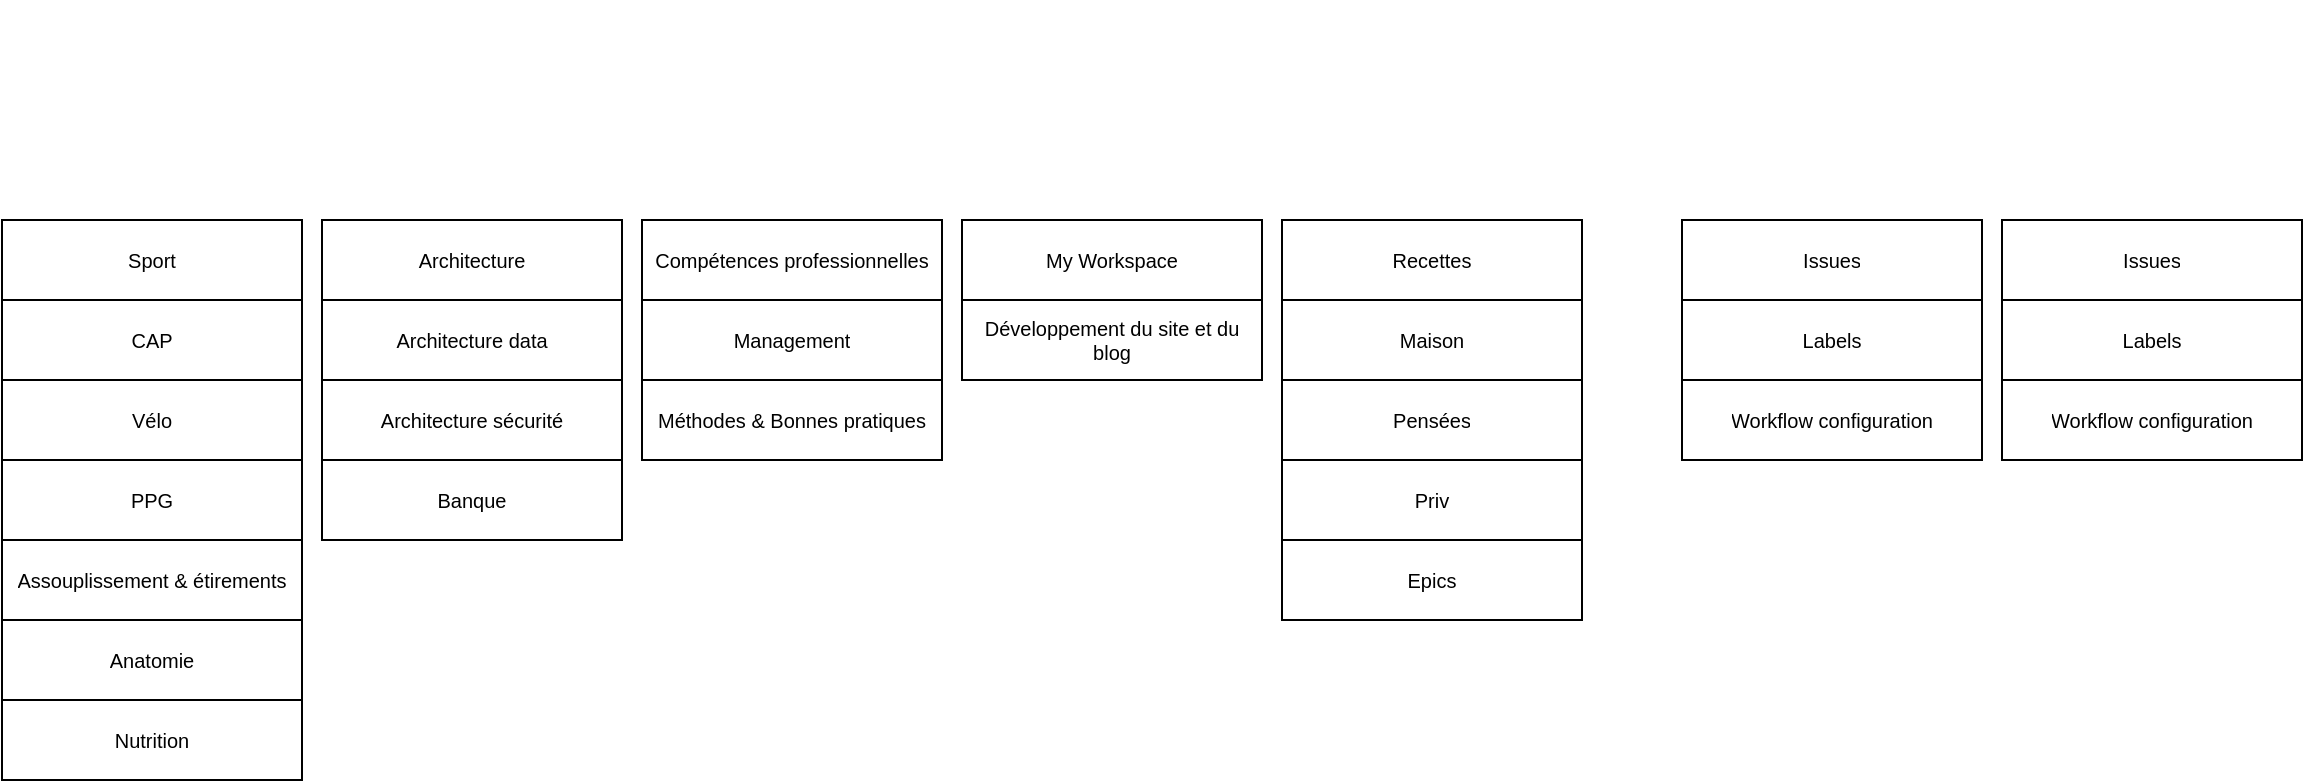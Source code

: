 <mxfile version="13.7.9" type="device"><diagram id="PSGBPLNP3vqcPFXVVVa6" name="Page-1"><mxGraphModel dx="725" dy="546" grid="1" gridSize="10" guides="0" tooltips="1" connect="1" arrows="1" fold="1" page="1" pageScale="1" pageWidth="1169" pageHeight="827" math="0" shadow="0"><root><mxCell id="0"/><mxCell id="1" parent="0"/><mxCell id="UVWAx00YONSHc_Kubo9x-37" value="" style="shape=image;verticalLabelPosition=bottom;labelBackgroundColor=#ffffff;verticalAlign=top;aspect=fixed;imageAspect=0;image=https://www.bicycleretailer.com/sites/default/files/images/article/ESX_34_Short_ENVE_1.jpg;" vertex="1" parent="1"><mxGeometry x="14" y="224" width="14.02" height="10" as="geometry"/></mxCell><mxCell id="UVWAx00YONSHc_Kubo9x-57" value="" style="shape=image;verticalLabelPosition=bottom;labelBackgroundColor=#ffffff;verticalAlign=top;aspect=fixed;imageAspect=0;image=http://www.pixelstalk.net/wp-content/uploads/2016/07/Running-Wallpaper.jpg;" vertex="1" parent="1"><mxGeometry x="20" y="186.85" width="41.23" height="23.15" as="geometry"/></mxCell><UserObject label="" link="https://github.com/orgs/TheFeloDevTeam/projects?query=is%3Aopen+sort%3Aname-asc" id="UVWAx00YONSHc_Kubo9x-58"><mxCell style="shape=image;verticalLabelPosition=bottom;labelBackgroundColor=#ffffff;verticalAlign=top;aspect=fixed;imageAspect=0;image=https://miro.medium.com/max/12000/1*BK9EPE5SkaC9Nt3P-qsXjw.jpeg;" vertex="1" parent="1"><mxGeometry x="370" y="73.37" width="70" height="46.79" as="geometry"/></mxCell></UserObject><UserObject label="" link="https://github.com/TheFeloDevTeam" Description="The Team" id="UVWAx00YONSHc_Kubo9x-60"><mxCell style="shape=image;verticalLabelPosition=bottom;labelBackgroundColor=#ffffff;verticalAlign=top;aspect=fixed;imageAspect=0;image=https://assets.entrepreneur.com/content/3x2/2000/20151215195453-business-leader-group-front-leadership-team-professionals-businesspeople.jpeg;" vertex="1" parent="1"><mxGeometry x="60" y="30" width="59.94" height="40" as="geometry"/></mxCell></UserObject><UserObject label="" link="https://thefelodevteam.github.io/FeloFamilySite/" id="UVWAx00YONSHc_Kubo9x-61"><mxCell style="shape=image;verticalLabelPosition=bottom;labelBackgroundColor=#ffffff;verticalAlign=top;aspect=fixed;imageAspect=0;image=http://www.prophethacker.com/wp-content/uploads/2015/05/Website-Image-trans-cut.jpg;" vertex="1" parent="1"><mxGeometry x="880" y="71.55" width="85.35" height="48.61" as="geometry"/></mxCell></UserObject><UserObject label="" link="https://thefelodevteam.github.io/TheBlogOfFeloFamily/" id="UVWAx00YONSHc_Kubo9x-62"><mxCell style="shape=image;verticalLabelPosition=bottom;labelBackgroundColor=#ffffff;verticalAlign=top;aspect=fixed;imageAspect=0;image=https://www.teachertoolkit.co.uk/wp-content/uploads/2016/08/shutterstock_93782158.jpg;" vertex="1" parent="1"><mxGeometry x="1060" y="68.01" width="60" height="52.15" as="geometry"/></mxCell></UserObject><mxCell id="UVWAx00YONSHc_Kubo9x-74" value="" style="shape=table;html=1;whiteSpace=wrap;startSize=0;container=1;collapsible=0;childLayout=tableLayout;fontSize=10;spacing=4;" vertex="1" parent="1"><mxGeometry x="1010" y="140" width="150" height="120" as="geometry"/></mxCell><mxCell id="UVWAx00YONSHc_Kubo9x-79" style="shape=partialRectangle;html=1;whiteSpace=wrap;collapsible=0;dropTarget=0;pointerEvents=0;fillColor=none;top=0;left=0;bottom=0;right=0;points=[[0,0.5],[1,0.5]];portConstraint=eastwest;fontSize=10;" vertex="1" parent="UVWAx00YONSHc_Kubo9x-74"><mxGeometry width="150" height="40" as="geometry"/></mxCell><UserObject label="Issues" link="https://github.com/TheFeloDevTeam/TheBlogOfFeloFamily/issues" id="UVWAx00YONSHc_Kubo9x-80"><mxCell style="shape=partialRectangle;html=1;whiteSpace=wrap;connectable=0;fillColor=none;top=0;left=0;bottom=0;right=0;overflow=hidden;fontSize=10;" vertex="1" parent="UVWAx00YONSHc_Kubo9x-79"><mxGeometry width="150" height="40" as="geometry"/></mxCell></UserObject><mxCell id="UVWAx00YONSHc_Kubo9x-75" value="" style="shape=partialRectangle;html=1;whiteSpace=wrap;collapsible=0;dropTarget=0;pointerEvents=0;fillColor=none;top=0;left=0;bottom=0;right=0;points=[[0,0.5],[1,0.5]];portConstraint=eastwest;fontSize=10;" vertex="1" parent="UVWAx00YONSHc_Kubo9x-74"><mxGeometry y="40" width="150" height="40" as="geometry"/></mxCell><UserObject label="Labels" link="https://github.com/TheFeloDevTeam/TheBlogOfFeloFamily/labels" id="UVWAx00YONSHc_Kubo9x-76"><mxCell style="shape=partialRectangle;html=1;whiteSpace=wrap;connectable=0;fillColor=none;top=0;left=0;bottom=0;right=0;overflow=hidden;fontSize=10;" vertex="1" parent="UVWAx00YONSHc_Kubo9x-75"><mxGeometry width="150" height="40" as="geometry"/></mxCell></UserObject><mxCell id="UVWAx00YONSHc_Kubo9x-77" style="shape=partialRectangle;html=1;whiteSpace=wrap;collapsible=0;dropTarget=0;pointerEvents=0;fillColor=none;top=0;left=0;bottom=0;right=0;points=[[0,0.5],[1,0.5]];portConstraint=eastwest;fontSize=10;" vertex="1" parent="UVWAx00YONSHc_Kubo9x-74"><mxGeometry y="80" width="150" height="40" as="geometry"/></mxCell><UserObject label="Workflow configuration" link="https://github.com/TheFeloDevTeam/TheBlogOfFeloFamily/tree/master/.github/workflows" id="UVWAx00YONSHc_Kubo9x-78"><mxCell style="shape=partialRectangle;html=1;whiteSpace=wrap;connectable=0;fillColor=none;top=0;left=0;bottom=0;right=0;overflow=hidden;fontSize=10;" vertex="1" parent="UVWAx00YONSHc_Kubo9x-77"><mxGeometry width="150" height="40" as="geometry"/></mxCell></UserObject><mxCell id="UVWAx00YONSHc_Kubo9x-39" value="" style="shape=table;html=1;whiteSpace=wrap;startSize=0;container=1;collapsible=0;childLayout=tableLayout;fontSize=10;spacing=4;" vertex="1" parent="1"><mxGeometry x="850" y="140" width="150" height="120" as="geometry"/></mxCell><mxCell id="UVWAx00YONSHc_Kubo9x-72" style="shape=partialRectangle;html=1;whiteSpace=wrap;collapsible=0;dropTarget=0;pointerEvents=0;fillColor=none;top=0;left=0;bottom=0;right=0;points=[[0,0.5],[1,0.5]];portConstraint=eastwest;fontSize=10;" vertex="1" parent="UVWAx00YONSHc_Kubo9x-39"><mxGeometry width="150" height="40" as="geometry"/></mxCell><UserObject label="Issues" link="https://github.com/TheFeloDevTeam/FeloFamilySite/issues" id="UVWAx00YONSHc_Kubo9x-73"><mxCell style="shape=partialRectangle;html=1;whiteSpace=wrap;connectable=0;fillColor=none;top=0;left=0;bottom=0;right=0;overflow=hidden;fontSize=10;" vertex="1" parent="UVWAx00YONSHc_Kubo9x-72"><mxGeometry width="150" height="40" as="geometry"/></mxCell></UserObject><mxCell id="UVWAx00YONSHc_Kubo9x-48" value="" style="shape=partialRectangle;html=1;whiteSpace=wrap;collapsible=0;dropTarget=0;pointerEvents=0;fillColor=none;top=0;left=0;bottom=0;right=0;points=[[0,0.5],[1,0.5]];portConstraint=eastwest;fontSize=10;" vertex="1" parent="UVWAx00YONSHc_Kubo9x-39"><mxGeometry y="40" width="150" height="40" as="geometry"/></mxCell><UserObject label="Labels" link="https://github.com/TheFeloDevTeam/FeloFamilySite/labels" id="UVWAx00YONSHc_Kubo9x-49"><mxCell style="shape=partialRectangle;html=1;whiteSpace=wrap;connectable=0;fillColor=none;top=0;left=0;bottom=0;right=0;overflow=hidden;fontSize=10;" vertex="1" parent="UVWAx00YONSHc_Kubo9x-48"><mxGeometry width="150" height="40" as="geometry"/></mxCell></UserObject><mxCell id="UVWAx00YONSHc_Kubo9x-52" style="shape=partialRectangle;html=1;whiteSpace=wrap;collapsible=0;dropTarget=0;pointerEvents=0;fillColor=none;top=0;left=0;bottom=0;right=0;points=[[0,0.5],[1,0.5]];portConstraint=eastwest;fontSize=10;" vertex="1" parent="UVWAx00YONSHc_Kubo9x-39"><mxGeometry y="80" width="150" height="40" as="geometry"/></mxCell><UserObject label="Workflow configuration" link="https://github.com/TheFeloDevTeam/FeloFamilySite/tree/master/.github/workflows" id="UVWAx00YONSHc_Kubo9x-53"><mxCell style="shape=partialRectangle;html=1;whiteSpace=wrap;connectable=0;fillColor=none;top=0;left=0;bottom=0;right=0;overflow=hidden;fontSize=10;" vertex="1" parent="UVWAx00YONSHc_Kubo9x-52"><mxGeometry width="150" height="40" as="geometry"/></mxCell></UserObject><mxCell id="f8MAgHsYSVisA1iL0quK-7" value="" style="shape=table;whiteSpace=wrap;startSize=0;container=1;collapsible=0;childLayout=tableLayout;spacing=4;html=1;fontSize=12;" parent="1" vertex="1"><mxGeometry x="10" y="140" width="150" height="280" as="geometry"/></mxCell><mxCell id="f8MAgHsYSVisA1iL0quK-8" value="" style="shape=partialRectangle;html=1;whiteSpace=wrap;collapsible=0;dropTarget=0;pointerEvents=0;fillColor=none;top=0;left=0;bottom=0;right=0;points=[[0,0.5],[1,0.5]];portConstraint=eastwest;" parent="f8MAgHsYSVisA1iL0quK-7" vertex="1"><mxGeometry width="150" height="40" as="geometry"/></mxCell><UserObject label="Sport" link="https://github.com/orgs/TheFeloDevTeam/projects/34" id="f8MAgHsYSVisA1iL0quK-9"><mxCell style="shape=partialRectangle;html=1;whiteSpace=wrap;connectable=0;fillColor=none;top=0;left=0;bottom=0;right=0;overflow=hidden;spacing=4;fontSize=10;" parent="f8MAgHsYSVisA1iL0quK-8" vertex="1"><mxGeometry width="150" height="40" as="geometry"/></mxCell></UserObject><mxCell id="f8MAgHsYSVisA1iL0quK-12" value="" style="shape=partialRectangle;html=1;whiteSpace=wrap;collapsible=0;dropTarget=0;pointerEvents=0;fillColor=none;top=0;left=0;bottom=0;right=0;points=[[0,0.5],[1,0.5]];portConstraint=eastwest;" parent="f8MAgHsYSVisA1iL0quK-7" vertex="1"><mxGeometry y="40" width="150" height="40" as="geometry"/></mxCell><UserObject label="CAP" link="https://github.com/orgs/TheFeloDevTeam/projects/19" id="f8MAgHsYSVisA1iL0quK-13"><mxCell style="shape=partialRectangle;html=1;whiteSpace=wrap;connectable=0;fillColor=none;top=0;left=0;bottom=0;right=0;overflow=hidden;spacing=4;fontSize=10;" parent="f8MAgHsYSVisA1iL0quK-12" vertex="1"><mxGeometry width="150" height="40" as="geometry"/></mxCell></UserObject><mxCell id="f8MAgHsYSVisA1iL0quK-16" value="" style="shape=partialRectangle;html=1;whiteSpace=wrap;collapsible=0;dropTarget=0;pointerEvents=0;fillColor=none;top=0;left=0;bottom=0;right=0;points=[[0,0.5],[1,0.5]];portConstraint=eastwest;" parent="f8MAgHsYSVisA1iL0quK-7" vertex="1"><mxGeometry y="80" width="150" height="40" as="geometry"/></mxCell><UserObject label="Vélo" link="https://github.com/orgs/TheFeloDevTeam/projects/20" id="f8MAgHsYSVisA1iL0quK-17"><mxCell style="shape=partialRectangle;html=1;whiteSpace=wrap;connectable=0;fillColor=none;top=0;left=0;bottom=0;right=0;overflow=hidden;spacing=4;fontSize=10;" parent="f8MAgHsYSVisA1iL0quK-16" vertex="1"><mxGeometry width="150" height="40" as="geometry"/></mxCell></UserObject><mxCell id="f8MAgHsYSVisA1iL0quK-20" style="shape=partialRectangle;html=1;whiteSpace=wrap;collapsible=0;dropTarget=0;pointerEvents=0;fillColor=none;top=0;left=0;bottom=0;right=0;points=[[0,0.5],[1,0.5]];portConstraint=eastwest;" parent="f8MAgHsYSVisA1iL0quK-7" vertex="1"><mxGeometry y="120" width="150" height="40" as="geometry"/></mxCell><UserObject label="PPG" link="https://github.com/orgs/TheFeloDevTeam/projects/23" id="f8MAgHsYSVisA1iL0quK-21"><mxCell style="shape=partialRectangle;html=1;whiteSpace=wrap;connectable=0;fillColor=none;top=0;left=0;bottom=0;right=0;overflow=hidden;spacing=4;fontSize=10;" parent="f8MAgHsYSVisA1iL0quK-20" vertex="1"><mxGeometry width="150" height="40" as="geometry"/></mxCell></UserObject><mxCell id="f8MAgHsYSVisA1iL0quK-22" style="shape=partialRectangle;html=1;whiteSpace=wrap;collapsible=0;dropTarget=0;pointerEvents=0;fillColor=none;top=0;left=0;bottom=0;right=0;points=[[0,0.5],[1,0.5]];portConstraint=eastwest;" parent="f8MAgHsYSVisA1iL0quK-7" vertex="1"><mxGeometry y="160" width="150" height="40" as="geometry"/></mxCell><UserObject label="Assouplissement &amp;amp; étirements" link="https://github.com/orgs/TheFeloDevTeam/projects/25" id="f8MAgHsYSVisA1iL0quK-23"><mxCell style="shape=partialRectangle;html=1;whiteSpace=wrap;connectable=0;fillColor=none;top=0;left=0;bottom=0;right=0;overflow=hidden;spacing=4;fontSize=10;" parent="f8MAgHsYSVisA1iL0quK-22" vertex="1"><mxGeometry width="150" height="40" as="geometry"/></mxCell></UserObject><mxCell id="f8MAgHsYSVisA1iL0quK-24" style="shape=partialRectangle;html=1;whiteSpace=wrap;collapsible=0;dropTarget=0;pointerEvents=0;fillColor=none;top=0;left=0;bottom=0;right=0;points=[[0,0.5],[1,0.5]];portConstraint=eastwest;" parent="f8MAgHsYSVisA1iL0quK-7" vertex="1"><mxGeometry y="200" width="150" height="40" as="geometry"/></mxCell><UserObject label="Anatomie" link="https://github.com/orgs/TheFeloDevTeam/projects/35" id="f8MAgHsYSVisA1iL0quK-25"><mxCell style="shape=partialRectangle;html=1;whiteSpace=wrap;connectable=0;fillColor=none;top=0;left=0;bottom=0;right=0;overflow=hidden;spacing=4;fontSize=10;" parent="f8MAgHsYSVisA1iL0quK-24" vertex="1"><mxGeometry width="150" height="40" as="geometry"/></mxCell></UserObject><mxCell id="f8MAgHsYSVisA1iL0quK-26" style="shape=partialRectangle;html=1;whiteSpace=wrap;collapsible=0;dropTarget=0;pointerEvents=0;fillColor=none;top=0;left=0;bottom=0;right=0;points=[[0,0.5],[1,0.5]];portConstraint=eastwest;" parent="f8MAgHsYSVisA1iL0quK-7" vertex="1"><mxGeometry y="240" width="150" height="40" as="geometry"/></mxCell><UserObject label="Nutrition" link="https://github.com/orgs/TheFeloDevTeam/projects/21" id="f8MAgHsYSVisA1iL0quK-27"><mxCell style="shape=partialRectangle;html=1;whiteSpace=wrap;connectable=0;fillColor=none;top=0;left=0;bottom=0;right=0;overflow=hidden;spacing=4;fontSize=10;" parent="f8MAgHsYSVisA1iL0quK-26" vertex="1"><mxGeometry width="150" height="40" as="geometry"/></mxCell></UserObject><mxCell id="UVWAx00YONSHc_Kubo9x-1" value="" style="shape=table;html=1;whiteSpace=wrap;startSize=0;container=1;collapsible=0;childLayout=tableLayout;spacing=4;fontSize=10;" vertex="1" parent="1"><mxGeometry x="170" y="140" width="150" height="160" as="geometry"/></mxCell><mxCell id="UVWAx00YONSHc_Kubo9x-18" style="shape=partialRectangle;html=1;whiteSpace=wrap;collapsible=0;dropTarget=0;pointerEvents=0;fillColor=none;top=0;left=0;bottom=0;right=0;points=[[0,0.5],[1,0.5]];portConstraint=eastwest;spacing=4;fontSize=10;" vertex="1" parent="UVWAx00YONSHc_Kubo9x-1"><mxGeometry width="150" height="40" as="geometry"/></mxCell><UserObject label="Architecture" link="https://github.com/orgs/TheFeloDevTeam/projects/18" id="UVWAx00YONSHc_Kubo9x-19"><mxCell style="shape=partialRectangle;html=1;whiteSpace=wrap;connectable=0;fillColor=none;top=0;left=0;bottom=0;right=0;overflow=hidden;spacing=4;fontSize=10;" vertex="1" parent="UVWAx00YONSHc_Kubo9x-18"><mxGeometry width="150" height="40" as="geometry"/></mxCell></UserObject><mxCell id="UVWAx00YONSHc_Kubo9x-129" style="shape=partialRectangle;html=1;whiteSpace=wrap;collapsible=0;dropTarget=0;pointerEvents=0;fillColor=none;top=0;left=0;bottom=0;right=0;points=[[0,0.5],[1,0.5]];portConstraint=eastwest;spacing=4;fontSize=10;" vertex="1" parent="UVWAx00YONSHc_Kubo9x-1"><mxGeometry y="40" width="150" height="40" as="geometry"/></mxCell><UserObject label="Architecture data" link="https://github.com/orgs/TheFeloDevTeam/projects/39" id="UVWAx00YONSHc_Kubo9x-130"><mxCell style="shape=partialRectangle;html=1;whiteSpace=wrap;connectable=0;fillColor=none;top=0;left=0;bottom=0;right=0;overflow=hidden;spacing=4;fontSize=10;" vertex="1" parent="UVWAx00YONSHc_Kubo9x-129"><mxGeometry width="150" height="40" as="geometry"/></mxCell></UserObject><mxCell id="UVWAx00YONSHc_Kubo9x-16" style="shape=partialRectangle;html=1;whiteSpace=wrap;collapsible=0;dropTarget=0;pointerEvents=0;fillColor=none;top=0;left=0;bottom=0;right=0;points=[[0,0.5],[1,0.5]];portConstraint=eastwest;spacing=4;fontSize=10;" vertex="1" parent="UVWAx00YONSHc_Kubo9x-1"><mxGeometry y="80" width="150" height="40" as="geometry"/></mxCell><UserObject label="Architecture sécurité" link="https://github.com/orgs/TheFeloDevTeam/projects/38" id="UVWAx00YONSHc_Kubo9x-17"><mxCell style="shape=partialRectangle;html=1;whiteSpace=wrap;connectable=0;fillColor=none;top=0;left=0;bottom=0;right=0;overflow=hidden;spacing=4;fontSize=10;" vertex="1" parent="UVWAx00YONSHc_Kubo9x-16"><mxGeometry width="150" height="40" as="geometry"/></mxCell></UserObject><mxCell id="UVWAx00YONSHc_Kubo9x-2" value="" style="shape=partialRectangle;html=1;whiteSpace=wrap;collapsible=0;dropTarget=0;pointerEvents=0;fillColor=none;top=0;left=0;bottom=0;right=0;points=[[0,0.5],[1,0.5]];portConstraint=eastwest;spacing=4;fontSize=10;" vertex="1" parent="UVWAx00YONSHc_Kubo9x-1"><mxGeometry y="120" width="150" height="40" as="geometry"/></mxCell><UserObject label="Banque" link="https://github.com/orgs/TheFeloDevTeam/projects/29" id="UVWAx00YONSHc_Kubo9x-3"><mxCell style="shape=partialRectangle;html=1;whiteSpace=wrap;connectable=0;fillColor=none;top=0;left=0;bottom=0;right=0;overflow=hidden;spacing=4;fontSize=10;" vertex="1" parent="UVWAx00YONSHc_Kubo9x-2"><mxGeometry width="150" height="40" as="geometry"/></mxCell></UserObject><mxCell id="UVWAx00YONSHc_Kubo9x-118" value="" style="shape=table;html=1;whiteSpace=wrap;startSize=0;container=1;collapsible=0;childLayout=tableLayout;spacing=4;fontSize=10;" vertex="1" parent="1"><mxGeometry x="330" y="140" width="150" height="120" as="geometry"/></mxCell><mxCell id="UVWAx00YONSHc_Kubo9x-119" style="shape=partialRectangle;html=1;whiteSpace=wrap;collapsible=0;dropTarget=0;pointerEvents=0;fillColor=none;top=0;left=0;bottom=0;right=0;points=[[0,0.5],[1,0.5]];portConstraint=eastwest;spacing=4;fontSize=10;" vertex="1" parent="UVWAx00YONSHc_Kubo9x-118"><mxGeometry width="150" height="40" as="geometry"/></mxCell><UserObject label="Compétences professionnelles" link="https://github.com/orgs/TheFeloDevTeam/projects/31" id="UVWAx00YONSHc_Kubo9x-120"><mxCell style="shape=partialRectangle;html=1;whiteSpace=wrap;connectable=0;fillColor=none;top=0;left=0;bottom=0;right=0;overflow=hidden;spacing=4;fontSize=10;" vertex="1" parent="UVWAx00YONSHc_Kubo9x-119"><mxGeometry width="150" height="40" as="geometry"/></mxCell></UserObject><mxCell id="UVWAx00YONSHc_Kubo9x-123" style="shape=partialRectangle;html=1;whiteSpace=wrap;collapsible=0;dropTarget=0;pointerEvents=0;fillColor=none;top=0;left=0;bottom=0;right=0;points=[[0,0.5],[1,0.5]];portConstraint=eastwest;spacing=4;fontSize=10;" vertex="1" parent="UVWAx00YONSHc_Kubo9x-118"><mxGeometry y="40" width="150" height="40" as="geometry"/></mxCell><UserObject label="Management" link="https://github.com/orgs/TheFeloDevTeam/projects/30" id="UVWAx00YONSHc_Kubo9x-124"><mxCell style="shape=partialRectangle;html=1;whiteSpace=wrap;connectable=0;fillColor=none;top=0;left=0;bottom=0;right=0;overflow=hidden;spacing=4;fontSize=10;" vertex="1" parent="UVWAx00YONSHc_Kubo9x-123"><mxGeometry width="150" height="40" as="geometry"/></mxCell></UserObject><mxCell id="UVWAx00YONSHc_Kubo9x-125" style="shape=partialRectangle;html=1;whiteSpace=wrap;collapsible=0;dropTarget=0;pointerEvents=0;fillColor=none;top=0;left=0;bottom=0;right=0;points=[[0,0.5],[1,0.5]];portConstraint=eastwest;spacing=4;fontSize=10;" vertex="1" parent="UVWAx00YONSHc_Kubo9x-118"><mxGeometry y="80" width="150" height="40" as="geometry"/></mxCell><UserObject label="Méthodes &amp;amp; Bonnes pratiques" link="https://github.com/orgs/TheFeloDevTeam/projects/27" id="UVWAx00YONSHc_Kubo9x-126"><mxCell style="shape=partialRectangle;html=1;whiteSpace=wrap;connectable=0;fillColor=none;top=0;left=0;bottom=0;right=0;overflow=hidden;spacing=4;fontSize=10;" vertex="1" parent="UVWAx00YONSHc_Kubo9x-125"><mxGeometry width="150" height="40" as="geometry"/></mxCell></UserObject><mxCell id="UVWAx00YONSHc_Kubo9x-22" value="" style="shape=table;html=1;whiteSpace=wrap;startSize=0;container=1;collapsible=0;childLayout=tableLayout;fontSize=10;spacing=4;" vertex="1" parent="1"><mxGeometry x="490" y="140" width="150" height="80" as="geometry"/></mxCell><mxCell id="UVWAx00YONSHc_Kubo9x-81" style="shape=partialRectangle;html=1;whiteSpace=wrap;collapsible=0;dropTarget=0;pointerEvents=0;fillColor=none;top=0;left=0;bottom=0;right=0;points=[[0,0.5],[1,0.5]];portConstraint=eastwest;fontSize=10;spacing=4;" vertex="1" parent="UVWAx00YONSHc_Kubo9x-22"><mxGeometry width="150" height="40" as="geometry"/></mxCell><UserObject label="My Workspace" link="https://github.com/orgs/TheFeloDevTeam/projects/22" id="UVWAx00YONSHc_Kubo9x-82"><mxCell style="shape=partialRectangle;html=1;whiteSpace=wrap;connectable=0;fillColor=none;top=0;left=0;bottom=0;right=0;overflow=hidden;fontSize=10;spacing=4;" vertex="1" parent="UVWAx00YONSHc_Kubo9x-81"><mxGeometry width="150" height="40" as="geometry"/></mxCell></UserObject><mxCell id="UVWAx00YONSHc_Kubo9x-83" style="shape=partialRectangle;html=1;whiteSpace=wrap;collapsible=0;dropTarget=0;pointerEvents=0;fillColor=none;top=0;left=0;bottom=0;right=0;points=[[0,0.5],[1,0.5]];portConstraint=eastwest;fontSize=10;spacing=4;" vertex="1" parent="UVWAx00YONSHc_Kubo9x-22"><mxGeometry y="40" width="150" height="40" as="geometry"/></mxCell><UserObject label="Développement du site et du blog" link="https://github.com/orgs/TheFeloDevTeam/projects/7" id="UVWAx00YONSHc_Kubo9x-84"><mxCell style="shape=partialRectangle;connectable=0;fillColor=none;top=0;left=0;bottom=0;right=0;overflow=hidden;fontSize=10;spacing=4;whiteSpace=wrap;html=1;" vertex="1" parent="UVWAx00YONSHc_Kubo9x-83"><mxGeometry width="150" height="40" as="geometry"/></mxCell></UserObject><mxCell id="UVWAx00YONSHc_Kubo9x-105" value="" style="shape=table;html=1;whiteSpace=wrap;startSize=0;container=1;collapsible=0;childLayout=tableLayout;fontSize=10;spacing=4;" vertex="1" parent="1"><mxGeometry x="650" y="140" width="150" height="200" as="geometry"/></mxCell><mxCell id="UVWAx00YONSHc_Kubo9x-106" value="" style="shape=partialRectangle;html=1;whiteSpace=wrap;collapsible=0;dropTarget=0;pointerEvents=0;fillColor=none;top=0;left=0;bottom=0;right=0;points=[[0,0.5],[1,0.5]];portConstraint=eastwest;fontSize=10;spacing=4;" vertex="1" parent="UVWAx00YONSHc_Kubo9x-105"><mxGeometry width="150" height="40" as="geometry"/></mxCell><UserObject label="Recettes" link="https://github.com/orgs/TheFeloDevTeam/projects/13" id="UVWAx00YONSHc_Kubo9x-107"><mxCell style="shape=partialRectangle;html=1;whiteSpace=wrap;connectable=0;fillColor=none;top=0;left=0;bottom=0;right=0;overflow=hidden;fontSize=10;spacing=4;" vertex="1" parent="UVWAx00YONSHc_Kubo9x-106"><mxGeometry width="150" height="40" as="geometry"/></mxCell></UserObject><mxCell id="UVWAx00YONSHc_Kubo9x-108" value="" style="shape=partialRectangle;html=1;whiteSpace=wrap;collapsible=0;dropTarget=0;pointerEvents=0;fillColor=none;top=0;left=0;bottom=0;right=0;points=[[0,0.5],[1,0.5]];portConstraint=eastwest;fontSize=10;spacing=4;" vertex="1" parent="UVWAx00YONSHc_Kubo9x-105"><mxGeometry y="40" width="150" height="40" as="geometry"/></mxCell><UserObject label="Maison" link="https://github.com/orgs/TheFeloDevTeam/projects/26" id="UVWAx00YONSHc_Kubo9x-109"><mxCell style="shape=partialRectangle;html=1;whiteSpace=wrap;connectable=0;fillColor=none;top=0;left=0;bottom=0;right=0;overflow=hidden;fontSize=10;spacing=4;" vertex="1" parent="UVWAx00YONSHc_Kubo9x-108"><mxGeometry width="150" height="40" as="geometry"/></mxCell></UserObject><mxCell id="UVWAx00YONSHc_Kubo9x-110" value="" style="shape=partialRectangle;html=1;whiteSpace=wrap;collapsible=0;dropTarget=0;pointerEvents=0;fillColor=none;top=0;left=0;bottom=0;right=0;points=[[0,0.5],[1,0.5]];portConstraint=eastwest;fontSize=10;spacing=4;" vertex="1" parent="UVWAx00YONSHc_Kubo9x-105"><mxGeometry y="80" width="150" height="40" as="geometry"/></mxCell><UserObject label="Pensées" link="https://github.com/orgs/TheFeloDevTeam/projects/37" id="UVWAx00YONSHc_Kubo9x-111"><mxCell style="shape=partialRectangle;html=1;whiteSpace=wrap;connectable=0;fillColor=none;top=0;left=0;bottom=0;right=0;overflow=hidden;fontSize=10;spacing=4;" vertex="1" parent="UVWAx00YONSHc_Kubo9x-110"><mxGeometry width="150" height="40" as="geometry"/></mxCell></UserObject><mxCell id="UVWAx00YONSHc_Kubo9x-112" style="shape=partialRectangle;html=1;whiteSpace=wrap;collapsible=0;dropTarget=0;pointerEvents=0;fillColor=none;top=0;left=0;bottom=0;right=0;points=[[0,0.5],[1,0.5]];portConstraint=eastwest;fontSize=10;spacing=4;" vertex="1" parent="UVWAx00YONSHc_Kubo9x-105"><mxGeometry y="120" width="150" height="40" as="geometry"/></mxCell><UserObject label="Priv" link="https://github.com/orgs/TheFeloDevTeam/projects/36" id="UVWAx00YONSHc_Kubo9x-113"><mxCell style="shape=partialRectangle;html=1;whiteSpace=wrap;connectable=0;fillColor=none;top=0;left=0;bottom=0;right=0;overflow=hidden;fontSize=10;spacing=4;" vertex="1" parent="UVWAx00YONSHc_Kubo9x-112"><mxGeometry width="150" height="40" as="geometry"/></mxCell></UserObject><mxCell id="UVWAx00YONSHc_Kubo9x-131" style="shape=partialRectangle;html=1;whiteSpace=wrap;collapsible=0;dropTarget=0;pointerEvents=0;fillColor=none;top=0;left=0;bottom=0;right=0;points=[[0,0.5],[1,0.5]];portConstraint=eastwest;fontSize=10;spacing=4;" vertex="1" parent="UVWAx00YONSHc_Kubo9x-105"><mxGeometry y="160" width="150" height="40" as="geometry"/></mxCell><UserObject label="Epics" link="https://github.com/orgs/TheFeloDevTeam/projects/15" id="UVWAx00YONSHc_Kubo9x-132"><mxCell style="shape=partialRectangle;html=1;whiteSpace=wrap;connectable=0;fillColor=none;top=0;left=0;bottom=0;right=0;overflow=hidden;fontSize=10;spacing=4;" vertex="1" parent="UVWAx00YONSHc_Kubo9x-131"><mxGeometry width="150" height="40" as="geometry"/></mxCell></UserObject></root></mxGraphModel></diagram></mxfile>